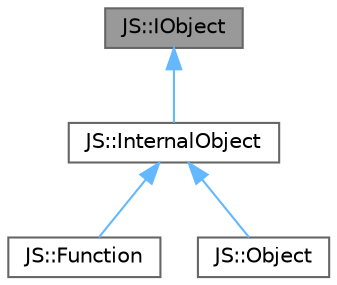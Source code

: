 digraph "JS::IObject"
{
 // LATEX_PDF_SIZE
  bgcolor="transparent";
  edge [fontname=Helvetica,fontsize=10,labelfontname=Helvetica,labelfontsize=10];
  node [fontname=Helvetica,fontsize=10,shape=box,height=0.2,width=0.4];
  Node1 [id="Node000001",label="JS::IObject",height=0.2,width=0.4,color="gray40", fillcolor="grey60", style="filled", fontcolor="black",tooltip="Represents a base object for all JavaScript-like objects in C++."];
  Node1 -> Node2 [id="edge1_Node000001_Node000002",dir="back",color="steelblue1",style="solid",tooltip=" "];
  Node2 [id="Node000002",label="JS::InternalObject",height=0.2,width=0.4,color="gray40", fillcolor="white", style="filled",URL="$classJS_1_1InternalObject.html",tooltip="Represents a base object for all JavaScript-like objects in C++."];
  Node2 -> Node3 [id="edge2_Node000002_Node000003",dir="back",color="steelblue1",style="solid",tooltip=" "];
  Node3 [id="Node000003",label="JS::Function",height=0.2,width=0.4,color="gray40", fillcolor="white", style="filled",URL="$classJS_1_1Function.html",tooltip="Represents a JavaScript-like function object in C++."];
  Node2 -> Node4 [id="edge3_Node000002_Node000004",dir="back",color="steelblue1",style="solid",tooltip=" "];
  Node4 [id="Node000004",label="JS::Object",height=0.2,width=0.4,color="gray40", fillcolor="white", style="filled",URL="$classJS_1_1Object.html",tooltip="Represents a JavaScript-like object in C++."];
}
